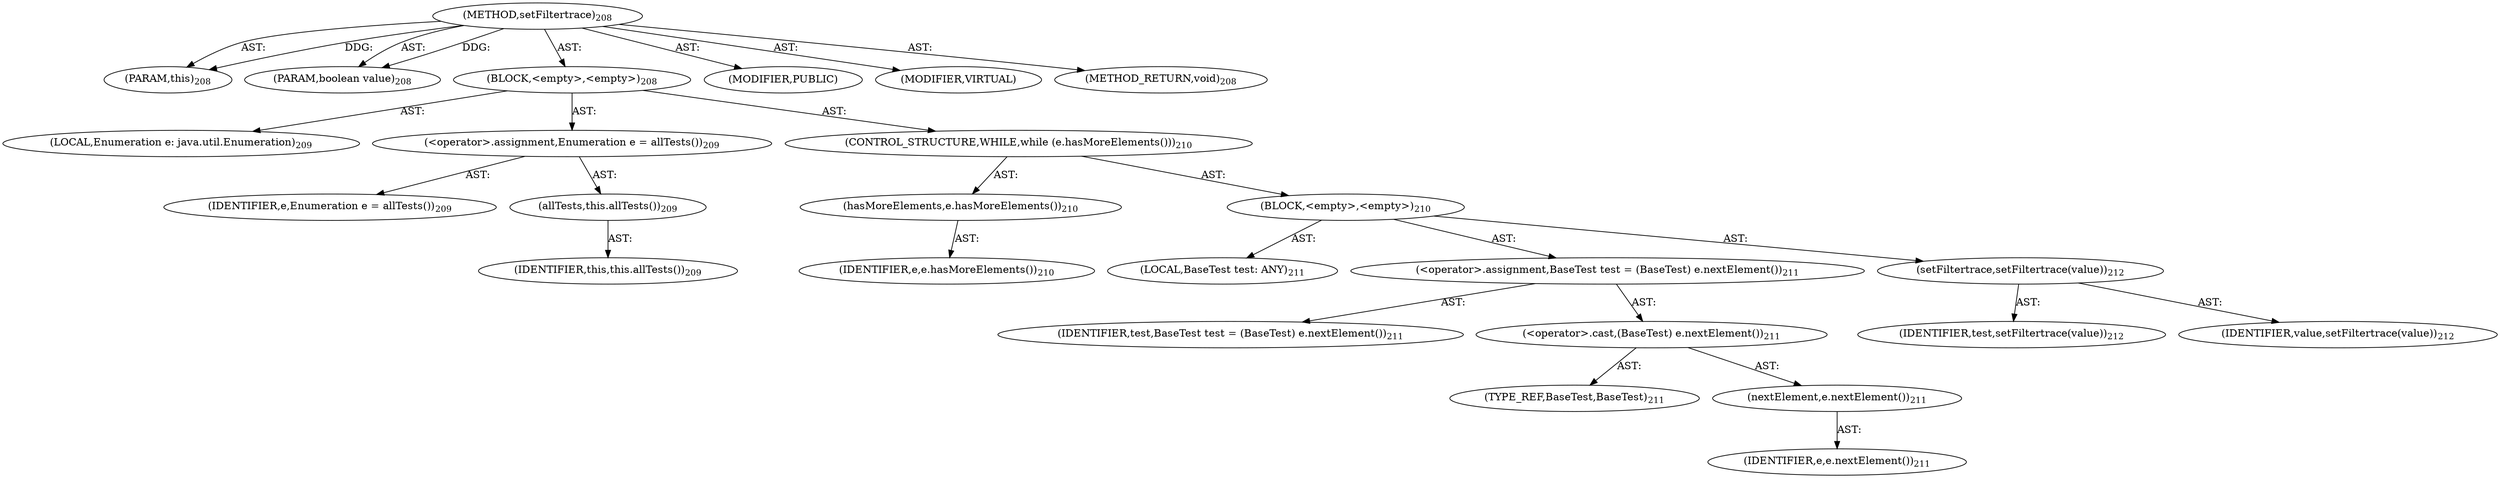 digraph "setFiltertrace" {  
"111669149697" [label = <(METHOD,setFiltertrace)<SUB>208</SUB>> ]
"115964116992" [label = <(PARAM,this)<SUB>208</SUB>> ]
"115964117021" [label = <(PARAM,boolean value)<SUB>208</SUB>> ]
"25769803777" [label = <(BLOCK,&lt;empty&gt;,&lt;empty&gt;)<SUB>208</SUB>> ]
"94489280513" [label = <(LOCAL,Enumeration e: java.util.Enumeration)<SUB>209</SUB>> ]
"30064771075" [label = <(&lt;operator&gt;.assignment,Enumeration e = allTests())<SUB>209</SUB>> ]
"68719476817" [label = <(IDENTIFIER,e,Enumeration e = allTests())<SUB>209</SUB>> ]
"30064771076" [label = <(allTests,this.allTests())<SUB>209</SUB>> ]
"68719476736" [label = <(IDENTIFIER,this,this.allTests())<SUB>209</SUB>> ]
"47244640256" [label = <(CONTROL_STRUCTURE,WHILE,while (e.hasMoreElements()))<SUB>210</SUB>> ]
"30064771077" [label = <(hasMoreElements,e.hasMoreElements())<SUB>210</SUB>> ]
"68719476818" [label = <(IDENTIFIER,e,e.hasMoreElements())<SUB>210</SUB>> ]
"25769803778" [label = <(BLOCK,&lt;empty&gt;,&lt;empty&gt;)<SUB>210</SUB>> ]
"94489280514" [label = <(LOCAL,BaseTest test: ANY)<SUB>211</SUB>> ]
"30064771078" [label = <(&lt;operator&gt;.assignment,BaseTest test = (BaseTest) e.nextElement())<SUB>211</SUB>> ]
"68719476819" [label = <(IDENTIFIER,test,BaseTest test = (BaseTest) e.nextElement())<SUB>211</SUB>> ]
"30064771079" [label = <(&lt;operator&gt;.cast,(BaseTest) e.nextElement())<SUB>211</SUB>> ]
"180388626432" [label = <(TYPE_REF,BaseTest,BaseTest)<SUB>211</SUB>> ]
"30064771080" [label = <(nextElement,e.nextElement())<SUB>211</SUB>> ]
"68719476820" [label = <(IDENTIFIER,e,e.nextElement())<SUB>211</SUB>> ]
"30064771081" [label = <(setFiltertrace,setFiltertrace(value))<SUB>212</SUB>> ]
"68719476821" [label = <(IDENTIFIER,test,setFiltertrace(value))<SUB>212</SUB>> ]
"68719476822" [label = <(IDENTIFIER,value,setFiltertrace(value))<SUB>212</SUB>> ]
"133143986198" [label = <(MODIFIER,PUBLIC)> ]
"133143986199" [label = <(MODIFIER,VIRTUAL)> ]
"128849018881" [label = <(METHOD_RETURN,void)<SUB>208</SUB>> ]
  "111669149697" -> "115964116992"  [ label = "AST: "] 
  "111669149697" -> "115964117021"  [ label = "AST: "] 
  "111669149697" -> "25769803777"  [ label = "AST: "] 
  "111669149697" -> "133143986198"  [ label = "AST: "] 
  "111669149697" -> "133143986199"  [ label = "AST: "] 
  "111669149697" -> "128849018881"  [ label = "AST: "] 
  "25769803777" -> "94489280513"  [ label = "AST: "] 
  "25769803777" -> "30064771075"  [ label = "AST: "] 
  "25769803777" -> "47244640256"  [ label = "AST: "] 
  "30064771075" -> "68719476817"  [ label = "AST: "] 
  "30064771075" -> "30064771076"  [ label = "AST: "] 
  "30064771076" -> "68719476736"  [ label = "AST: "] 
  "47244640256" -> "30064771077"  [ label = "AST: "] 
  "47244640256" -> "25769803778"  [ label = "AST: "] 
  "30064771077" -> "68719476818"  [ label = "AST: "] 
  "25769803778" -> "94489280514"  [ label = "AST: "] 
  "25769803778" -> "30064771078"  [ label = "AST: "] 
  "25769803778" -> "30064771081"  [ label = "AST: "] 
  "30064771078" -> "68719476819"  [ label = "AST: "] 
  "30064771078" -> "30064771079"  [ label = "AST: "] 
  "30064771079" -> "180388626432"  [ label = "AST: "] 
  "30064771079" -> "30064771080"  [ label = "AST: "] 
  "30064771080" -> "68719476820"  [ label = "AST: "] 
  "30064771081" -> "68719476821"  [ label = "AST: "] 
  "30064771081" -> "68719476822"  [ label = "AST: "] 
  "111669149697" -> "115964116992"  [ label = "DDG: "] 
  "111669149697" -> "115964117021"  [ label = "DDG: "] 
}
